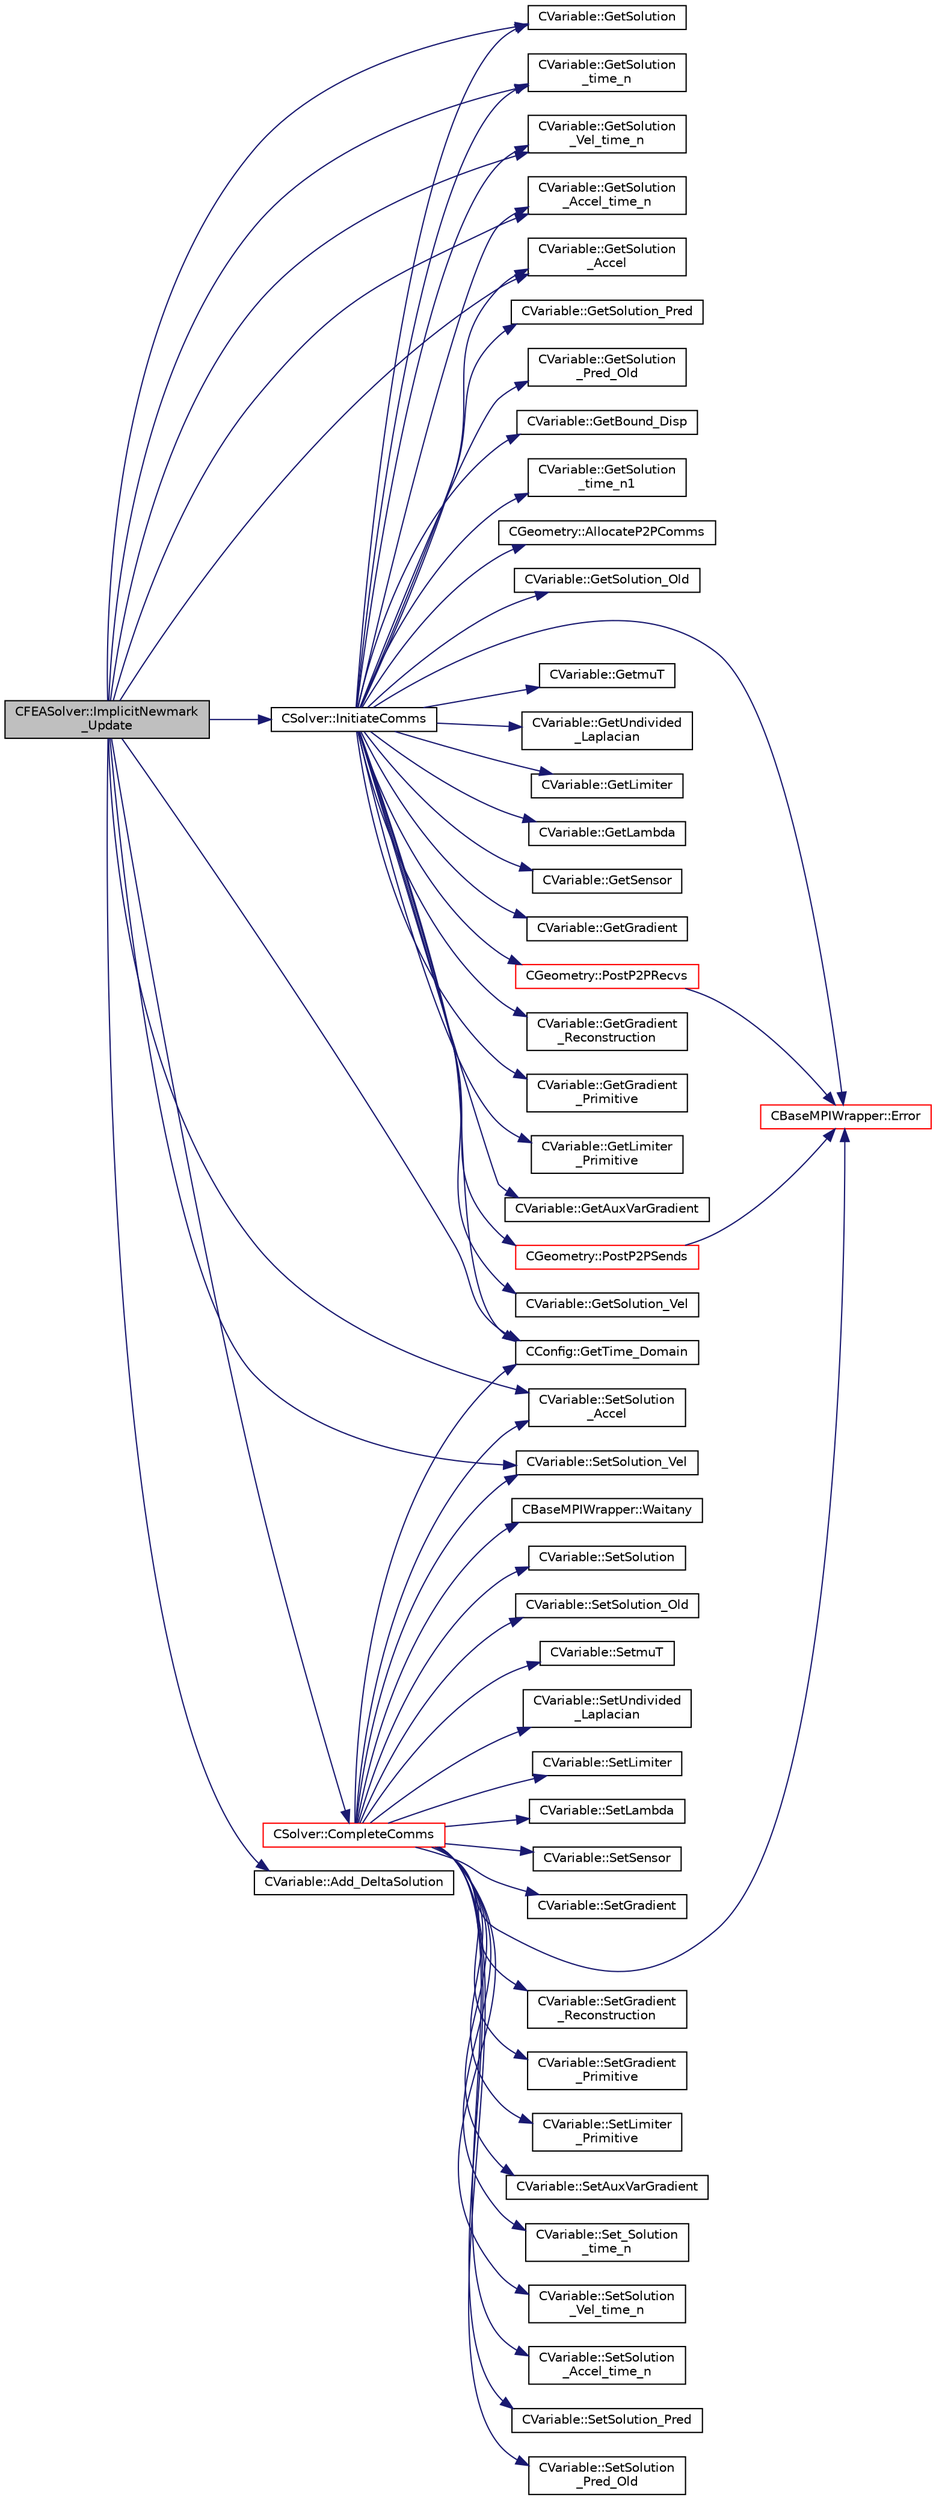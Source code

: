 digraph "CFEASolver::ImplicitNewmark_Update"
{
  edge [fontname="Helvetica",fontsize="10",labelfontname="Helvetica",labelfontsize="10"];
  node [fontname="Helvetica",fontsize="10",shape=record];
  rankdir="LR";
  Node784 [label="CFEASolver::ImplicitNewmark\l_Update",height=0.2,width=0.4,color="black", fillcolor="grey75", style="filled", fontcolor="black"];
  Node784 -> Node785 [color="midnightblue",fontsize="10",style="solid",fontname="Helvetica"];
  Node785 [label="CConfig::GetTime_Domain",height=0.2,width=0.4,color="black", fillcolor="white", style="filled",URL="$class_c_config.html#a6a11350b3c8d7577318be43cda6f7292",tooltip="Check if the multizone problem is solved for time domain. "];
  Node784 -> Node786 [color="midnightblue",fontsize="10",style="solid",fontname="Helvetica"];
  Node786 [label="CVariable::Add_DeltaSolution",height=0.2,width=0.4,color="black", fillcolor="white", style="filled",URL="$class_c_variable.html#ae810d06d7843603acf7066f74ce8d4d8",tooltip="Add the value of the solution vector to the previous solution (incremental approach). "];
  Node784 -> Node787 [color="midnightblue",fontsize="10",style="solid",fontname="Helvetica"];
  Node787 [label="CVariable::GetSolution",height=0.2,width=0.4,color="black", fillcolor="white", style="filled",URL="$class_c_variable.html#a261483e39c23c1de7cb9aea7e917c121",tooltip="Get the solution. "];
  Node784 -> Node788 [color="midnightblue",fontsize="10",style="solid",fontname="Helvetica"];
  Node788 [label="CVariable::GetSolution\l_time_n",height=0.2,width=0.4,color="black", fillcolor="white", style="filled",URL="$class_c_variable.html#a9162db789c2ca2b71159697cc500fcce",tooltip="Get the solution at time n. "];
  Node784 -> Node789 [color="midnightblue",fontsize="10",style="solid",fontname="Helvetica"];
  Node789 [label="CVariable::GetSolution\l_Vel_time_n",height=0.2,width=0.4,color="black", fillcolor="white", style="filled",URL="$class_c_variable.html#ab36e9bb95a17f0561a94edb80f1ca4c0",tooltip="Get the velocity of the nodes (Structural Analysis) at time n. "];
  Node784 -> Node790 [color="midnightblue",fontsize="10",style="solid",fontname="Helvetica"];
  Node790 [label="CVariable::GetSolution\l_Accel_time_n",height=0.2,width=0.4,color="black", fillcolor="white", style="filled",URL="$class_c_variable.html#acb493936a05287142a6257122f5cefb5",tooltip="Get the acceleration of the nodes (Structural Analysis) at time n. "];
  Node784 -> Node791 [color="midnightblue",fontsize="10",style="solid",fontname="Helvetica"];
  Node791 [label="CVariable::SetSolution\l_Accel",height=0.2,width=0.4,color="black", fillcolor="white", style="filled",URL="$class_c_variable.html#af87029baec777039085fb1ff17ee9555",tooltip="Set the value of the acceleration (Structural Analysis). "];
  Node784 -> Node792 [color="midnightblue",fontsize="10",style="solid",fontname="Helvetica"];
  Node792 [label="CVariable::GetSolution\l_Accel",height=0.2,width=0.4,color="black", fillcolor="white", style="filled",URL="$class_c_variable.html#aef2fdf091198070a00d12cdb4dea3ff6",tooltip="Get the acceleration (Structural Analysis). "];
  Node784 -> Node793 [color="midnightblue",fontsize="10",style="solid",fontname="Helvetica"];
  Node793 [label="CVariable::SetSolution_Vel",height=0.2,width=0.4,color="black", fillcolor="white", style="filled",URL="$class_c_variable.html#a5c1430d98acd399f1371f23e6fae053f",tooltip="Set the value of the velocity (Structural Analysis). "];
  Node784 -> Node794 [color="midnightblue",fontsize="10",style="solid",fontname="Helvetica"];
  Node794 [label="CSolver::InitiateComms",height=0.2,width=0.4,color="black", fillcolor="white", style="filled",URL="$class_c_solver.html#a68ef94bc50683bd1f1d750b4a8cb7351",tooltip="Routine to load a solver quantity into the data structures for MPI point-to-point communication and t..."];
  Node794 -> Node785 [color="midnightblue",fontsize="10",style="solid",fontname="Helvetica"];
  Node794 -> Node795 [color="midnightblue",fontsize="10",style="solid",fontname="Helvetica"];
  Node795 [label="CBaseMPIWrapper::Error",height=0.2,width=0.4,color="red", fillcolor="white", style="filled",URL="$class_c_base_m_p_i_wrapper.html#a04457c47629bda56704e6a8804833eeb"];
  Node794 -> Node797 [color="midnightblue",fontsize="10",style="solid",fontname="Helvetica"];
  Node797 [label="CGeometry::AllocateP2PComms",height=0.2,width=0.4,color="black", fillcolor="white", style="filled",URL="$class_c_geometry.html#ab8d78a9f4017431b7542e154f58a7e63",tooltip="Routine to allocate buffers for point-to-point MPI communications. Also called to dynamically realloc..."];
  Node794 -> Node798 [color="midnightblue",fontsize="10",style="solid",fontname="Helvetica"];
  Node798 [label="CGeometry::PostP2PRecvs",height=0.2,width=0.4,color="red", fillcolor="white", style="filled",URL="$class_c_geometry.html#a35dd847b43dad069e3d73e376a0f32fb",tooltip="Routine to launch non-blocking recvs only for all point-to-point communication with neighboring parti..."];
  Node798 -> Node795 [color="midnightblue",fontsize="10",style="solid",fontname="Helvetica"];
  Node794 -> Node787 [color="midnightblue",fontsize="10",style="solid",fontname="Helvetica"];
  Node794 -> Node800 [color="midnightblue",fontsize="10",style="solid",fontname="Helvetica"];
  Node800 [label="CVariable::GetSolution_Old",height=0.2,width=0.4,color="black", fillcolor="white", style="filled",URL="$class_c_variable.html#a70a9df6b6cc631f9c3b9a3ef7b3ecfe4",tooltip="Get the old solution of the problem (Runge-Kutta method) "];
  Node794 -> Node801 [color="midnightblue",fontsize="10",style="solid",fontname="Helvetica"];
  Node801 [label="CVariable::GetmuT",height=0.2,width=0.4,color="black", fillcolor="white", style="filled",URL="$class_c_variable.html#ad35ee29420764dda0bbb574f7a7253e7",tooltip="Get the value of the eddy viscosity. "];
  Node794 -> Node802 [color="midnightblue",fontsize="10",style="solid",fontname="Helvetica"];
  Node802 [label="CVariable::GetUndivided\l_Laplacian",height=0.2,width=0.4,color="black", fillcolor="white", style="filled",URL="$class_c_variable.html#a1dd90f7826e65b6b9fe15becaf82b1af",tooltip="Get the undivided laplacian of the solution. "];
  Node794 -> Node803 [color="midnightblue",fontsize="10",style="solid",fontname="Helvetica"];
  Node803 [label="CVariable::GetLimiter",height=0.2,width=0.4,color="black", fillcolor="white", style="filled",URL="$class_c_variable.html#a9575966f5c250fca5f6c6ff4f2dd7558",tooltip="Get the value of the slope limiter. "];
  Node794 -> Node804 [color="midnightblue",fontsize="10",style="solid",fontname="Helvetica"];
  Node804 [label="CVariable::GetLambda",height=0.2,width=0.4,color="black", fillcolor="white", style="filled",URL="$class_c_variable.html#af0b6afbd2666eab791d902f50fc3e869",tooltip="Get the value of the spectral radius. "];
  Node794 -> Node805 [color="midnightblue",fontsize="10",style="solid",fontname="Helvetica"];
  Node805 [label="CVariable::GetSensor",height=0.2,width=0.4,color="black", fillcolor="white", style="filled",URL="$class_c_variable.html#afec545423f883bcd961ac9f1e5d18dd2",tooltip="Get the pressure sensor. "];
  Node794 -> Node806 [color="midnightblue",fontsize="10",style="solid",fontname="Helvetica"];
  Node806 [label="CVariable::GetGradient",height=0.2,width=0.4,color="black", fillcolor="white", style="filled",URL="$class_c_variable.html#a7b58da4a928d622e7c2d4b4db047769d",tooltip="Get the value of the solution gradient. "];
  Node794 -> Node807 [color="midnightblue",fontsize="10",style="solid",fontname="Helvetica"];
  Node807 [label="CVariable::GetGradient\l_Reconstruction",height=0.2,width=0.4,color="black", fillcolor="white", style="filled",URL="$class_c_variable.html#a977f02338e95faf16da03dceb858d21b",tooltip="Get the value of the primitive gradient for MUSCL reconstruction. "];
  Node794 -> Node808 [color="midnightblue",fontsize="10",style="solid",fontname="Helvetica"];
  Node808 [label="CVariable::GetGradient\l_Primitive",height=0.2,width=0.4,color="black", fillcolor="white", style="filled",URL="$class_c_variable.html#a8b7f4e020a837b1fe639e8d875f964d5",tooltip="A virtual member. "];
  Node794 -> Node809 [color="midnightblue",fontsize="10",style="solid",fontname="Helvetica"];
  Node809 [label="CVariable::GetLimiter\l_Primitive",height=0.2,width=0.4,color="black", fillcolor="white", style="filled",URL="$class_c_variable.html#a16ceb9b6d42113b37bb6f19652b22ed4",tooltip="A virtual member. "];
  Node794 -> Node810 [color="midnightblue",fontsize="10",style="solid",fontname="Helvetica"];
  Node810 [label="CVariable::GetAuxVarGradient",height=0.2,width=0.4,color="black", fillcolor="white", style="filled",URL="$class_c_variable.html#a834d120ef94368df0db7b3b96a7a324c",tooltip="Get the gradient of the auxiliary variable. "];
  Node794 -> Node811 [color="midnightblue",fontsize="10",style="solid",fontname="Helvetica"];
  Node811 [label="CVariable::GetSolution_Vel",height=0.2,width=0.4,color="black", fillcolor="white", style="filled",URL="$class_c_variable.html#ae403ee21871629716cbabead1c587dac",tooltip="Get the velocity (Structural Analysis). "];
  Node794 -> Node792 [color="midnightblue",fontsize="10",style="solid",fontname="Helvetica"];
  Node794 -> Node788 [color="midnightblue",fontsize="10",style="solid",fontname="Helvetica"];
  Node794 -> Node789 [color="midnightblue",fontsize="10",style="solid",fontname="Helvetica"];
  Node794 -> Node790 [color="midnightblue",fontsize="10",style="solid",fontname="Helvetica"];
  Node794 -> Node812 [color="midnightblue",fontsize="10",style="solid",fontname="Helvetica"];
  Node812 [label="CVariable::GetSolution_Pred",height=0.2,width=0.4,color="black", fillcolor="white", style="filled",URL="$class_c_variable.html#adba4a8e082e70a9a6fe5d1d9c6e5c820",tooltip="A virtual member. Get the value of the solution predictor. "];
  Node794 -> Node813 [color="midnightblue",fontsize="10",style="solid",fontname="Helvetica"];
  Node813 [label="CVariable::GetSolution\l_Pred_Old",height=0.2,width=0.4,color="black", fillcolor="white", style="filled",URL="$class_c_variable.html#a626f4cad3d20be125e844b9076e44e07",tooltip="A virtual member. Get the value of the solution predictor. "];
  Node794 -> Node814 [color="midnightblue",fontsize="10",style="solid",fontname="Helvetica"];
  Node814 [label="CVariable::GetBound_Disp",height=0.2,width=0.4,color="black", fillcolor="white", style="filled",URL="$class_c_variable.html#a7e382eae45700e5c1e8973292c08f128",tooltip="A virtual member. Get the value of the displacement imposed at the boundary. "];
  Node794 -> Node815 [color="midnightblue",fontsize="10",style="solid",fontname="Helvetica"];
  Node815 [label="CVariable::GetSolution\l_time_n1",height=0.2,width=0.4,color="black", fillcolor="white", style="filled",URL="$class_c_variable.html#a584e438afb716aa0ffce4ccc9b469ef6",tooltip="Get the solution at time n-1. "];
  Node794 -> Node816 [color="midnightblue",fontsize="10",style="solid",fontname="Helvetica"];
  Node816 [label="CGeometry::PostP2PSends",height=0.2,width=0.4,color="red", fillcolor="white", style="filled",URL="$class_c_geometry.html#a3db8e369fc532db7a85a27fbb01056fe",tooltip="Routine to launch a single non-blocking send once the buffer is loaded for a point-to-point commucati..."];
  Node816 -> Node795 [color="midnightblue",fontsize="10",style="solid",fontname="Helvetica"];
  Node784 -> Node818 [color="midnightblue",fontsize="10",style="solid",fontname="Helvetica"];
  Node818 [label="CSolver::CompleteComms",height=0.2,width=0.4,color="red", fillcolor="white", style="filled",URL="$class_c_solver.html#a8d3046ad54e177f0705a2bff99c1cf16",tooltip="Routine to complete the set of non-blocking communications launched by InitiateComms() and unpacking ..."];
  Node818 -> Node819 [color="midnightblue",fontsize="10",style="solid",fontname="Helvetica"];
  Node819 [label="CBaseMPIWrapper::Waitany",height=0.2,width=0.4,color="black", fillcolor="white", style="filled",URL="$class_c_base_m_p_i_wrapper.html#ade364e6661c9eec2070a2448dbb5750b"];
  Node818 -> Node820 [color="midnightblue",fontsize="10",style="solid",fontname="Helvetica"];
  Node820 [label="CVariable::SetSolution",height=0.2,width=0.4,color="black", fillcolor="white", style="filled",URL="$class_c_variable.html#a22fbbd7bc6491672843000644a05c6a5",tooltip="Set the value of the solution, all variables. "];
  Node818 -> Node821 [color="midnightblue",fontsize="10",style="solid",fontname="Helvetica"];
  Node821 [label="CVariable::SetSolution_Old",height=0.2,width=0.4,color="black", fillcolor="white", style="filled",URL="$class_c_variable.html#a6ee4d8d450971204cc054a33d6473732",tooltip="Set the value of the old solution. "];
  Node818 -> Node822 [color="midnightblue",fontsize="10",style="solid",fontname="Helvetica"];
  Node822 [label="CVariable::SetmuT",height=0.2,width=0.4,color="black", fillcolor="white", style="filled",URL="$class_c_variable.html#a91256a1e927c5a529d853d0f127243de",tooltip="Set the value of the eddy viscosity. "];
  Node818 -> Node823 [color="midnightblue",fontsize="10",style="solid",fontname="Helvetica"];
  Node823 [label="CVariable::SetUndivided\l_Laplacian",height=0.2,width=0.4,color="black", fillcolor="white", style="filled",URL="$class_c_variable.html#ad3ffccf8e47dccac8bb71b4d8fdbc1be",tooltip="Set the value of the undivided laplacian of the solution. "];
  Node818 -> Node824 [color="midnightblue",fontsize="10",style="solid",fontname="Helvetica"];
  Node824 [label="CVariable::SetLimiter",height=0.2,width=0.4,color="black", fillcolor="white", style="filled",URL="$class_c_variable.html#a7facd577dde974e01c3de9b6f273232e",tooltip="Set the value of the limiter. "];
  Node818 -> Node825 [color="midnightblue",fontsize="10",style="solid",fontname="Helvetica"];
  Node825 [label="CVariable::SetLambda",height=0.2,width=0.4,color="black", fillcolor="white", style="filled",URL="$class_c_variable.html#afc0086076d62561f31a39f774c297428",tooltip="Set the value of the spectral radius. "];
  Node818 -> Node826 [color="midnightblue",fontsize="10",style="solid",fontname="Helvetica"];
  Node826 [label="CVariable::SetSensor",height=0.2,width=0.4,color="black", fillcolor="white", style="filled",URL="$class_c_variable.html#a79ebe4ea3cc8eccd8b004256c5492a9e",tooltip="Set pressure sensor. "];
  Node818 -> Node827 [color="midnightblue",fontsize="10",style="solid",fontname="Helvetica"];
  Node827 [label="CVariable::SetGradient",height=0.2,width=0.4,color="black", fillcolor="white", style="filled",URL="$class_c_variable.html#ac8c7b0cf3048fa7610597fe9660bc325",tooltip="Set the gradient of the solution. "];
  Node818 -> Node828 [color="midnightblue",fontsize="10",style="solid",fontname="Helvetica"];
  Node828 [label="CVariable::SetGradient\l_Reconstruction",height=0.2,width=0.4,color="black", fillcolor="white", style="filled",URL="$class_c_variable.html#a028a17ae05aea6ae047a4a24cf595e5c",tooltip="Set the value of the primitive gradient for MUSCL reconstruction. "];
  Node818 -> Node829 [color="midnightblue",fontsize="10",style="solid",fontname="Helvetica"];
  Node829 [label="CVariable::SetGradient\l_Primitive",height=0.2,width=0.4,color="black", fillcolor="white", style="filled",URL="$class_c_variable.html#af9d9b7322a36b5c571fa7dbf7af962d4",tooltip="A virtual member. "];
  Node818 -> Node830 [color="midnightblue",fontsize="10",style="solid",fontname="Helvetica"];
  Node830 [label="CVariable::SetLimiter\l_Primitive",height=0.2,width=0.4,color="black", fillcolor="white", style="filled",URL="$class_c_variable.html#ad15ea628a697bf3c3b8b85ca2b5d8367",tooltip="A virtual member. "];
  Node818 -> Node831 [color="midnightblue",fontsize="10",style="solid",fontname="Helvetica"];
  Node831 [label="CVariable::SetAuxVarGradient",height=0.2,width=0.4,color="black", fillcolor="white", style="filled",URL="$class_c_variable.html#a03a0b006cd76898e2cdcae71a21b6f41",tooltip="Set the value of the auxiliary variable gradient. "];
  Node818 -> Node785 [color="midnightblue",fontsize="10",style="solid",fontname="Helvetica"];
  Node818 -> Node793 [color="midnightblue",fontsize="10",style="solid",fontname="Helvetica"];
  Node818 -> Node791 [color="midnightblue",fontsize="10",style="solid",fontname="Helvetica"];
  Node818 -> Node832 [color="midnightblue",fontsize="10",style="solid",fontname="Helvetica"];
  Node832 [label="CVariable::Set_Solution\l_time_n",height=0.2,width=0.4,color="black", fillcolor="white", style="filled",URL="$class_c_variable.html#abf55f051089ec13d9c0422ed3389a9dc",tooltip="Set the variable solution at time n. "];
  Node818 -> Node833 [color="midnightblue",fontsize="10",style="solid",fontname="Helvetica"];
  Node833 [label="CVariable::SetSolution\l_Vel_time_n",height=0.2,width=0.4,color="black", fillcolor="white", style="filled",URL="$class_c_variable.html#a889d87f62b6ffa72ca8b3f7cec792753",tooltip="Set the value of the velocity (Structural Analysis) at time n. "];
  Node818 -> Node834 [color="midnightblue",fontsize="10",style="solid",fontname="Helvetica"];
  Node834 [label="CVariable::SetSolution\l_Accel_time_n",height=0.2,width=0.4,color="black", fillcolor="white", style="filled",URL="$class_c_variable.html#a3448962f8d6a3867336dd139d552b225",tooltip="Set the value of the acceleration (Structural Analysis) at time n. "];
  Node818 -> Node835 [color="midnightblue",fontsize="10",style="solid",fontname="Helvetica"];
  Node835 [label="CVariable::SetSolution_Pred",height=0.2,width=0.4,color="black", fillcolor="white", style="filled",URL="$class_c_variable.html#a82c69178a3045a8e5030abddf0241832",tooltip="A virtual member. Set the value of the solution predictor. "];
  Node818 -> Node836 [color="midnightblue",fontsize="10",style="solid",fontname="Helvetica"];
  Node836 [label="CVariable::SetSolution\l_Pred_Old",height=0.2,width=0.4,color="black", fillcolor="white", style="filled",URL="$class_c_variable.html#a917cc20c7a6851bc9a8f580453710b63",tooltip="A virtual member. Set the value of the solution predictor. "];
  Node818 -> Node795 [color="midnightblue",fontsize="10",style="solid",fontname="Helvetica"];
}

